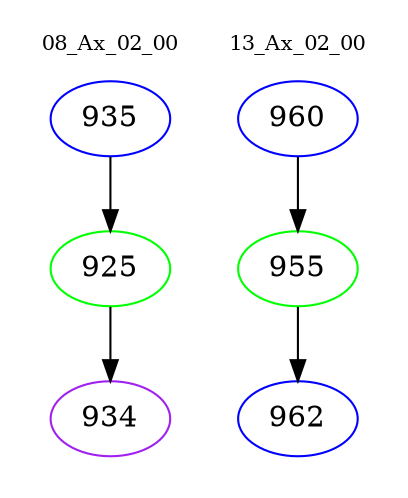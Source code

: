 digraph{
subgraph cluster_0 {
color = white
label = "08_Ax_02_00";
fontsize=10;
T0_935 [label="935", color="blue"]
T0_935 -> T0_925 [color="black"]
T0_925 [label="925", color="green"]
T0_925 -> T0_934 [color="black"]
T0_934 [label="934", color="purple"]
}
subgraph cluster_1 {
color = white
label = "13_Ax_02_00";
fontsize=10;
T1_960 [label="960", color="blue"]
T1_960 -> T1_955 [color="black"]
T1_955 [label="955", color="green"]
T1_955 -> T1_962 [color="black"]
T1_962 [label="962", color="blue"]
}
}
